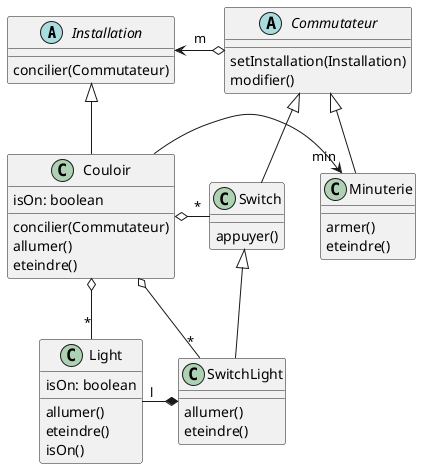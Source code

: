 @startuml
'https://plantuml.com/class-diagram

Abstract class Installation{
    concilier(Commutateur)
}
class Couloir{
    isOn: boolean
    concilier(Commutateur)
    allumer()
    eteindre()
}

abstract class Commutateur{
    setInstallation(Installation)
    modifier()
}

class Switch{
    appuyer()
}

class Light{
    allumer()
    eteindre()
    isOn()
    isOn: boolean

}

class SwitchLight{
    allumer()
    eteindre()
}

class Minuterie{
    armer()
    eteindre()
}

Commutateur <|-- Minuterie

Couloir -> "min" Minuterie

Switch <|-- SwitchLight
Light "l" -* SwitchLight

Couloir o- "*" SwitchLight

Installation <-o Commutateur : m


Installation <|-- Couloir

Commutateur <|-- Switch
Couloir o- "*" Switch
Couloir o-- "*" Light


@enduml
